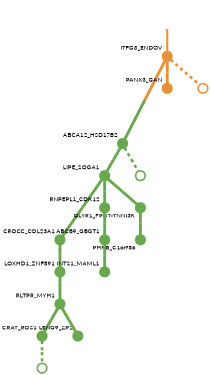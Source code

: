 strict digraph  {
graph[splines=false]; nodesep=0.7; rankdir=TB; ranksep=0.6; forcelabels=true; dpi=600; size=2.5;
0 [color="#e69138ff", fillcolor="#e69138ff", fixedsize=true, fontname=Lato, fontsize="12pt", height="0.25", label="", penwidth=3, shape=circle, style=filled, xlabel=ITFG3_ENDOV];
1 [color="#6aa84fff", fillcolor="#6aa84fff", fixedsize=true, fontname=Lato, fontsize="12pt", height="0.25", label="", penwidth=3, shape=circle, style=filled, xlabel=ABCA12_HSD17B2];
10 [color="#e69138ff", fillcolor="#e69138ff", fixedsize=true, fontname=Lato, fontsize="12pt", height="0.25", label="", penwidth=3, shape=circle, style=filled, xlabel=PANX3_GAN];
16 [color="#e69138ff", fillcolor="#e69138ff", fixedsize=true, fontname=Lato, fontsize="12pt", height="0.25", label="", penwidth=3, shape=circle, style=solid, xlabel=""];
3 [color="#6aa84fff", fillcolor="#6aa84fff", fixedsize=true, fontname=Lato, fontsize="12pt", height="0.25", label="", penwidth=3, shape=circle, style=filled, xlabel=LIPE_SOGA1];
14 [color="#6aa84fff", fillcolor="#6aa84fff", fixedsize=true, fontname=Lato, fontsize="12pt", height="0.25", label="", penwidth=3, shape=circle, style=solid, xlabel=""];
2 [color="#6aa84fff", fillcolor="#6aa84fff", fixedsize=true, fontname=Lato, fontsize="12pt", height="0.25", label="", penwidth=3, shape=circle, style=filled, xlabel=CROCC_COL23A1];
12 [color="#6aa84fff", fillcolor="#6aa84fff", fixedsize=true, fontname=Lato, fontsize="12pt", height="0.25", label="", penwidth=3, shape=circle, style=filled, xlabel=LOXHD1_ZNF891];
7 [color="#6aa84fff", fillcolor="#6aa84fff", fixedsize=true, fontname=Lato, fontsize="12pt", height="0.25", label="", penwidth=3, shape=circle, style=filled, xlabel=RNPEPL1_CDK12];
8 [color="#6aa84fff", fillcolor="#6aa84fff", fixedsize=true, fontname=Lato, fontsize="12pt", height="0.25", label="", penwidth=3, shape=circle, style=filled, xlabel="GLYR1_FPGT-TNNI3K"];
4 [color="#6aa84fff", fillcolor="#6aa84fff", fixedsize=true, fontname=Lato, fontsize="12pt", height="0.25", label="", penwidth=3, shape=circle, style=filled, xlabel=RLTPR_MYH1];
9 [color="#6aa84fff", fillcolor="#6aa84fff", fixedsize=true, fontname=Lato, fontsize="12pt", height="0.25", label="", penwidth=3, shape=circle, style=filled, xlabel=CRAT_ROS1];
11 [color="#6aa84fff", fillcolor="#6aa84fff", fixedsize=true, fontname=Lato, fontsize="12pt", height="0.25", label="", penwidth=3, shape=circle, style=filled, xlabel=LENG9_ZP2];
13 [color="#6aa84fff", fillcolor="#6aa84fff", fixedsize=true, fontname=Lato, fontsize="12pt", height="0.25", label="", penwidth=3, shape=circle, style=filled, xlabel=ABCB9_GBGT1];
6 [color="#6aa84fff", fillcolor="#6aa84fff", fixedsize=true, fontname=Lato, fontsize="12pt", height="0.25", label="", penwidth=3, shape=circle, style=filled, xlabel=PHKB_C1orf86];
15 [color="#6aa84fff", fillcolor="#6aa84fff", fixedsize=true, fontname=Lato, fontsize="12pt", height="0.25", label="", penwidth=3, shape=circle, style=solid, xlabel=""];
5 [color="#6aa84fff", fillcolor="#6aa84fff", fixedsize=true, fontname=Lato, fontsize="12pt", height="0.25", label="", penwidth=3, shape=circle, style=filled, xlabel=INTS1_MAML1];
normal [label="", penwidth=3, style=invis, xlabel=ITFG3_ENDOV];
0 -> 1  [arrowsize=0, color="#e69138ff;0.5:#6aa84fff", minlen="3.0", penwidth="5.5", style=solid];
0 -> 10  [arrowsize=0, color="#e69138ff;0.5:#e69138ff", minlen="1.1684210300445557", penwidth="5.5", style=solid];
0 -> 16  [arrowsize=0, color="#e69138ff;0.5:#e69138ff", minlen="1.0631579160690308", penwidth=5, style=dashed];
1 -> 3  [arrowsize=0, color="#6aa84fff;0.5:#6aa84fff", minlen="1.8631579875946045", penwidth="5.5", style=solid];
1 -> 14  [arrowsize=0, color="#6aa84fff;0.5:#6aa84fff", minlen="1.0631579160690308", penwidth=5, style=dashed];
3 -> 2  [arrowsize=0, color="#6aa84fff;0.5:#6aa84fff", minlen="2.6631579399108887", penwidth="5.5", style=solid];
3 -> 7  [arrowsize=0, color="#6aa84fff;0.5:#6aa84fff", minlen="1.2526315450668335", penwidth="5.5", style=solid];
3 -> 8  [arrowsize=0, color="#6aa84fff;0.5:#6aa84fff", minlen="1.1894736289978027", penwidth="5.5", style=solid];
2 -> 12  [arrowsize=0, color="#6aa84fff;0.5:#6aa84fff", minlen="1.1263158321380615", penwidth="5.5", style=solid];
12 -> 4  [arrowsize=0, color="#6aa84fff;0.5:#6aa84fff", minlen="1.6105263233184814", penwidth="5.5", style=solid];
7 -> 13  [arrowsize=0, color="#6aa84fff;0.5:#6aa84fff", minlen="1.1263158321380615", penwidth="5.5", style=solid];
8 -> 6  [arrowsize=0, color="#6aa84fff;0.5:#6aa84fff", minlen="1.2526315450668335", penwidth="5.5", style=solid];
4 -> 9  [arrowsize=0, color="#6aa84fff;0.5:#6aa84fff", minlen="1.1684210300445557", penwidth="5.5", style=solid];
4 -> 11  [arrowsize=0, color="#6aa84fff;0.5:#6aa84fff", minlen="1.1473684310913086", penwidth="5.5", style=solid];
9 -> 15  [arrowsize=0, color="#6aa84fff;0.5:#6aa84fff", minlen="1.0631579160690308", penwidth=5, style=dashed];
13 -> 5  [arrowsize=0, color="#6aa84fff;0.5:#6aa84fff", minlen="1.399999976158142", penwidth="5.5", style=solid];
normal -> 0  [arrowsize=0, color="#e69138ff", label="", penwidth=4, style=solid];
}
